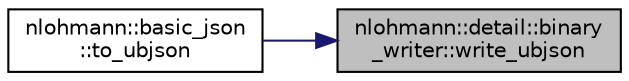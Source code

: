 digraph "nlohmann::detail::binary_writer::write_ubjson"
{
 // LATEX_PDF_SIZE
  edge [fontname="Helvetica",fontsize="10",labelfontname="Helvetica",labelfontsize="10"];
  node [fontname="Helvetica",fontsize="10",shape=record];
  rankdir="RL";
  Node1 [label="nlohmann::detail::binary\l_writer::write_ubjson",height=0.2,width=0.4,color="black", fillcolor="grey75", style="filled", fontcolor="black",tooltip=" "];
  Node1 -> Node2 [dir="back",color="midnightblue",fontsize="10",style="solid",fontname="Helvetica"];
  Node2 [label="nlohmann::basic_json\l::to_ubjson",height=0.2,width=0.4,color="black", fillcolor="white", style="filled",URL="$classnlohmann_1_1basic__json.html#a19dad92c4fe9e6a289a93195e1230e97",tooltip=" "];
}
